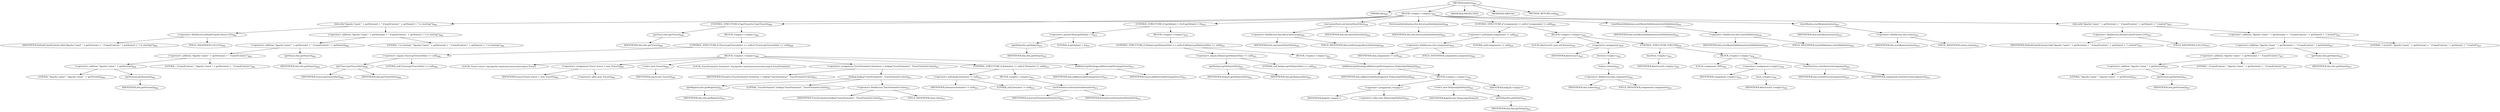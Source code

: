 digraph "doStart" {  
"1797" [label = <(METHOD,doStart)<SUB>603</SUB>> ]
"115" [label = <(PARAM,this)<SUB>603</SUB>> ]
"1798" [label = <(BLOCK,&lt;empty&gt;,&lt;empty&gt;)<SUB>603</SUB>> ]
"1799" [label = <(info,info(&quot;Apache Camel &quot; + getVersion() + &quot; (CamelContext:&quot; + getName() + &quot;) is starting&quot;))<SUB>604</SUB>> ]
"1800" [label = <(&lt;operator&gt;.fieldAccess,DefaultCamelContext.LOG)<SUB>604</SUB>> ]
"1801" [label = <(IDENTIFIER,DefaultCamelContext,info(&quot;Apache Camel &quot; + getVersion() + &quot; (CamelContext:&quot; + getName() + &quot;) is starting&quot;))<SUB>604</SUB>> ]
"1802" [label = <(FIELD_IDENTIFIER,LOG,LOG)<SUB>604</SUB>> ]
"1803" [label = <(&lt;operator&gt;.addition,&quot;Apache Camel &quot; + getVersion() + &quot; (CamelContext:&quot; + getName() + &quot;) is starting&quot;)<SUB>604</SUB>> ]
"1804" [label = <(&lt;operator&gt;.addition,&quot;Apache Camel &quot; + getVersion() + &quot; (CamelContext:&quot; + getName())<SUB>604</SUB>> ]
"1805" [label = <(&lt;operator&gt;.addition,&quot;Apache Camel &quot; + getVersion() + &quot; (CamelContext:&quot;)<SUB>604</SUB>> ]
"1806" [label = <(&lt;operator&gt;.addition,&quot;Apache Camel &quot; + getVersion())<SUB>604</SUB>> ]
"1807" [label = <(LITERAL,&quot;Apache Camel &quot;,&quot;Apache Camel &quot; + getVersion())<SUB>604</SUB>> ]
"1808" [label = <(getVersion,getVersion())<SUB>604</SUB>> ]
"114" [label = <(IDENTIFIER,this,getVersion())<SUB>604</SUB>> ]
"1809" [label = <(LITERAL,&quot; (CamelContext:&quot;,&quot;Apache Camel &quot; + getVersion() + &quot; (CamelContext:&quot;)<SUB>604</SUB>> ]
"1810" [label = <(getName,this.getName())<SUB>604</SUB>> ]
"116" [label = <(IDENTIFIER,this,this.getName())<SUB>604</SUB>> ]
"1811" [label = <(LITERAL,&quot;) is starting&quot;,&quot;Apache Camel &quot; + getVersion() + &quot; (CamelContext:&quot; + getName() + &quot;) is starting&quot;)<SUB>604</SUB>> ]
"1812" [label = <(CONTROL_STRUCTURE,if (getTrace()),if (getTrace()))<SUB>606</SUB>> ]
"1813" [label = <(getTrace,this.getTrace())<SUB>606</SUB>> ]
"117" [label = <(IDENTIFIER,this,this.getTrace())<SUB>606</SUB>> ]
"1814" [label = <(BLOCK,&lt;empty&gt;,&lt;empty&gt;)<SUB>606</SUB>> ]
"1815" [label = <(CONTROL_STRUCTURE,if (Tracer.getTracer(this) == null),if (Tracer.getTracer(this) == null))<SUB>608</SUB>> ]
"1816" [label = <(&lt;operator&gt;.equals,Tracer.getTracer(this) == null)<SUB>608</SUB>> ]
"1817" [label = <(getTracer,getTracer(this))<SUB>608</SUB>> ]
"1818" [label = <(IDENTIFIER,Tracer,getTracer(this))<SUB>608</SUB>> ]
"118" [label = <(IDENTIFIER,this,getTracer(this))<SUB>608</SUB>> ]
"1819" [label = <(LITERAL,null,Tracer.getTracer(this) == null)<SUB>608</SUB>> ]
"1820" [label = <(BLOCK,&lt;empty&gt;,&lt;empty&gt;)<SUB>608</SUB>> ]
"120" [label = <(LOCAL,Tracer tracer: org.apache.camel.processor.interceptor.Tracer)> ]
"1821" [label = <(&lt;operator&gt;.assignment,Tracer tracer = new Tracer())<SUB>609</SUB>> ]
"1822" [label = <(IDENTIFIER,tracer,Tracer tracer = new Tracer())<SUB>609</SUB>> ]
"1823" [label = <(&lt;operator&gt;.alloc,new Tracer())<SUB>609</SUB>> ]
"1824" [label = <(&lt;init&gt;,new Tracer())<SUB>609</SUB>> ]
"119" [label = <(IDENTIFIER,tracer,new Tracer())<SUB>609</SUB>> ]
"1825" [label = <(LOCAL,TraceFormatter formatter: org.apache.camel.processor.interceptor.TraceFormatter)> ]
"1826" [label = <(&lt;operator&gt;.assignment,TraceFormatter formatter = lookup(&quot;traceFormatter&quot;, TraceFormatter.class))<SUB>611</SUB>> ]
"1827" [label = <(IDENTIFIER,formatter,TraceFormatter formatter = lookup(&quot;traceFormatter&quot;, TraceFormatter.class))<SUB>611</SUB>> ]
"1828" [label = <(lookup,lookup(&quot;traceFormatter&quot;, TraceFormatter.class))<SUB>611</SUB>> ]
"1829" [label = <(getRegistry,this.getRegistry())<SUB>611</SUB>> ]
"121" [label = <(IDENTIFIER,this,this.getRegistry())<SUB>611</SUB>> ]
"1830" [label = <(LITERAL,&quot;traceFormatter&quot;,lookup(&quot;traceFormatter&quot;, TraceFormatter.class))<SUB>611</SUB>> ]
"1831" [label = <(&lt;operator&gt;.fieldAccess,TraceFormatter.class)<SUB>611</SUB>> ]
"1832" [label = <(IDENTIFIER,TraceFormatter,lookup(&quot;traceFormatter&quot;, TraceFormatter.class))<SUB>611</SUB>> ]
"1833" [label = <(FIELD_IDENTIFIER,class,class)<SUB>611</SUB>> ]
"1834" [label = <(CONTROL_STRUCTURE,if (formatter != null),if (formatter != null))<SUB>612</SUB>> ]
"1835" [label = <(&lt;operator&gt;.notEquals,formatter != null)<SUB>612</SUB>> ]
"1836" [label = <(IDENTIFIER,formatter,formatter != null)<SUB>612</SUB>> ]
"1837" [label = <(LITERAL,null,formatter != null)<SUB>612</SUB>> ]
"1838" [label = <(BLOCK,&lt;empty&gt;,&lt;empty&gt;)<SUB>612</SUB>> ]
"1839" [label = <(setFormatter,setFormatter(formatter))<SUB>613</SUB>> ]
"1840" [label = <(IDENTIFIER,tracer,setFormatter(formatter))<SUB>613</SUB>> ]
"1841" [label = <(IDENTIFIER,formatter,setFormatter(formatter))<SUB>613</SUB>> ]
"1842" [label = <(addInterceptStrategy,addInterceptStrategy(tracer))<SUB>615</SUB>> ]
"122" [label = <(IDENTIFIER,this,addInterceptStrategy(tracer))<SUB>615</SUB>> ]
"1843" [label = <(IDENTIFIER,tracer,addInterceptStrategy(tracer))<SUB>615</SUB>> ]
"1844" [label = <(CONTROL_STRUCTURE,if (getDelay() &gt; 0),if (getDelay() &gt; 0))<SUB>619</SUB>> ]
"1845" [label = <(&lt;operator&gt;.greaterThan,getDelay() &gt; 0)<SUB>619</SUB>> ]
"1846" [label = <(getDelay,this.getDelay())<SUB>619</SUB>> ]
"123" [label = <(IDENTIFIER,this,this.getDelay())<SUB>619</SUB>> ]
"1847" [label = <(LITERAL,0,getDelay() &gt; 0)<SUB>619</SUB>> ]
"1848" [label = <(BLOCK,&lt;empty&gt;,&lt;empty&gt;)<SUB>619</SUB>> ]
"1849" [label = <(CONTROL_STRUCTURE,if (Delayer.getDelayer(this) == null),if (Delayer.getDelayer(this) == null))<SUB>621</SUB>> ]
"1850" [label = <(&lt;operator&gt;.equals,Delayer.getDelayer(this) == null)<SUB>621</SUB>> ]
"1851" [label = <(getDelayer,getDelayer(this))<SUB>621</SUB>> ]
"1852" [label = <(IDENTIFIER,Delayer,getDelayer(this))<SUB>621</SUB>> ]
"124" [label = <(IDENTIFIER,this,getDelayer(this))<SUB>621</SUB>> ]
"1853" [label = <(LITERAL,null,Delayer.getDelayer(this) == null)<SUB>621</SUB>> ]
"1854" [label = <(BLOCK,&lt;empty&gt;,&lt;empty&gt;)<SUB>621</SUB>> ]
"1855" [label = <(addInterceptStrategy,addInterceptStrategy(new Delayer(getDelay())))<SUB>622</SUB>> ]
"126" [label = <(IDENTIFIER,this,addInterceptStrategy(new Delayer(getDelay())))<SUB>622</SUB>> ]
"1856" [label = <(BLOCK,&lt;empty&gt;,&lt;empty&gt;)<SUB>622</SUB>> ]
"1857" [label = <(&lt;operator&gt;.assignment,&lt;empty&gt;)> ]
"1858" [label = <(IDENTIFIER,$obj29,&lt;empty&gt;)> ]
"1859" [label = <(&lt;operator&gt;.alloc,new Delayer(getDelay()))<SUB>622</SUB>> ]
"1860" [label = <(&lt;init&gt;,new Delayer(getDelay()))<SUB>622</SUB>> ]
"1861" [label = <(IDENTIFIER,$obj29,new Delayer(getDelay()))> ]
"1862" [label = <(getDelay,this.getDelay())<SUB>622</SUB>> ]
"125" [label = <(IDENTIFIER,this,this.getDelay())<SUB>622</SUB>> ]
"1863" [label = <(IDENTIFIER,$obj29,&lt;empty&gt;)> ]
"1864" [label = <(onContextStart,onContextStart(this))<SUB>626</SUB>> ]
"1865" [label = <(&lt;operator&gt;.fieldAccess,this.lifecycleStrategy)<SUB>626</SUB>> ]
"1866" [label = <(IDENTIFIER,this,onContextStart(this))<SUB>626</SUB>> ]
"1867" [label = <(FIELD_IDENTIFIER,lifecycleStrategy,lifecycleStrategy)<SUB>626</SUB>> ]
"127" [label = <(IDENTIFIER,this,onContextStart(this))<SUB>626</SUB>> ]
"1868" [label = <(forceLazyInitialization,this.forceLazyInitialization())<SUB>628</SUB>> ]
"128" [label = <(IDENTIFIER,this,this.forceLazyInitialization())<SUB>628</SUB>> ]
"1869" [label = <(CONTROL_STRUCTURE,if (components != null),if (components != null))<SUB>629</SUB>> ]
"1870" [label = <(&lt;operator&gt;.notEquals,components != null)<SUB>629</SUB>> ]
"1871" [label = <(&lt;operator&gt;.fieldAccess,this.components)<SUB>629</SUB>> ]
"1872" [label = <(IDENTIFIER,this,components != null)<SUB>629</SUB>> ]
"1873" [label = <(FIELD_IDENTIFIER,components,components)<SUB>629</SUB>> ]
"1874" [label = <(LITERAL,null,components != null)<SUB>629</SUB>> ]
"1875" [label = <(BLOCK,&lt;empty&gt;,&lt;empty&gt;)<SUB>629</SUB>> ]
"1876" [label = <(LOCAL,$iterLocal3: java.util.Iterator)<SUB>630</SUB>> ]
"1877" [label = <(&lt;operator&gt;.assignment,)<SUB>630</SUB>> ]
"1878" [label = <(IDENTIFIER,$iterLocal3,)<SUB>630</SUB>> ]
"1879" [label = <(iterator,&lt;empty&gt;)<SUB>630</SUB>> ]
"1880" [label = <(values,values())<SUB>630</SUB>> ]
"1881" [label = <(&lt;operator&gt;.fieldAccess,this.components)<SUB>630</SUB>> ]
"1882" [label = <(IDENTIFIER,this,values())<SUB>630</SUB>> ]
"1883" [label = <(FIELD_IDENTIFIER,components,components)<SUB>630</SUB>> ]
"1884" [label = <(CONTROL_STRUCTURE,FOR,FOR)<SUB>630</SUB>> ]
"1885" [label = <(hasNext,&lt;empty&gt;)<SUB>630</SUB>> ]
"1886" [label = <(IDENTIFIER,$iterLocal3,&lt;empty&gt;)<SUB>630</SUB>> ]
"1887" [label = <(BLOCK,&lt;empty&gt;,&lt;empty&gt;)<SUB>630</SUB>> ]
"1888" [label = <(LOCAL,component: ANY)<SUB>630</SUB>> ]
"1889" [label = <(&lt;operator&gt;.assignment,&lt;empty&gt;)<SUB>630</SUB>> ]
"1890" [label = <(IDENTIFIER,component,&lt;empty&gt;)<SUB>630</SUB>> ]
"1891" [label = <(next,&lt;empty&gt;)<SUB>630</SUB>> ]
"1892" [label = <(IDENTIFIER,$iterLocal3,&lt;empty&gt;)<SUB>630</SUB>> ]
"1893" [label = <(startServices,startServices(component))<SUB>631</SUB>> ]
"129" [label = <(IDENTIFIER,this,startServices(component))<SUB>631</SUB>> ]
"1894" [label = <(IDENTIFIER,component,startServices(component))<SUB>631</SUB>> ]
"1895" [label = <(startRouteDefinitions,startRouteDefinitions(routeDefinitions))<SUB>634</SUB>> ]
"130" [label = <(IDENTIFIER,this,startRouteDefinitions(routeDefinitions))<SUB>634</SUB>> ]
"1896" [label = <(&lt;operator&gt;.fieldAccess,this.routeDefinitions)<SUB>634</SUB>> ]
"1897" [label = <(IDENTIFIER,this,startRouteDefinitions(routeDefinitions))<SUB>634</SUB>> ]
"1898" [label = <(FIELD_IDENTIFIER,routeDefinitions,routeDefinitions)<SUB>634</SUB>> ]
"1899" [label = <(startRoutes,startRoutes(routes))<SUB>635</SUB>> ]
"131" [label = <(IDENTIFIER,this,startRoutes(routes))<SUB>635</SUB>> ]
"1900" [label = <(&lt;operator&gt;.fieldAccess,this.routes)<SUB>635</SUB>> ]
"1901" [label = <(IDENTIFIER,this,startRoutes(routes))<SUB>635</SUB>> ]
"1902" [label = <(FIELD_IDENTIFIER,routes,routes)<SUB>635</SUB>> ]
"1903" [label = <(info,info(&quot;Apache Camel &quot; + getVersion() + &quot; (CamelContext:&quot; + getName() + &quot;) started&quot;))<SUB>637</SUB>> ]
"1904" [label = <(&lt;operator&gt;.fieldAccess,DefaultCamelContext.LOG)<SUB>637</SUB>> ]
"1905" [label = <(IDENTIFIER,DefaultCamelContext,info(&quot;Apache Camel &quot; + getVersion() + &quot; (CamelContext:&quot; + getName() + &quot;) started&quot;))<SUB>637</SUB>> ]
"1906" [label = <(FIELD_IDENTIFIER,LOG,LOG)<SUB>637</SUB>> ]
"1907" [label = <(&lt;operator&gt;.addition,&quot;Apache Camel &quot; + getVersion() + &quot; (CamelContext:&quot; + getName() + &quot;) started&quot;)<SUB>637</SUB>> ]
"1908" [label = <(&lt;operator&gt;.addition,&quot;Apache Camel &quot; + getVersion() + &quot; (CamelContext:&quot; + getName())<SUB>637</SUB>> ]
"1909" [label = <(&lt;operator&gt;.addition,&quot;Apache Camel &quot; + getVersion() + &quot; (CamelContext:&quot;)<SUB>637</SUB>> ]
"1910" [label = <(&lt;operator&gt;.addition,&quot;Apache Camel &quot; + getVersion())<SUB>637</SUB>> ]
"1911" [label = <(LITERAL,&quot;Apache Camel &quot;,&quot;Apache Camel &quot; + getVersion())<SUB>637</SUB>> ]
"1912" [label = <(getVersion,getVersion())<SUB>637</SUB>> ]
"132" [label = <(IDENTIFIER,this,getVersion())<SUB>637</SUB>> ]
"1913" [label = <(LITERAL,&quot; (CamelContext:&quot;,&quot;Apache Camel &quot; + getVersion() + &quot; (CamelContext:&quot;)<SUB>637</SUB>> ]
"1914" [label = <(getName,this.getName())<SUB>637</SUB>> ]
"133" [label = <(IDENTIFIER,this,this.getName())<SUB>637</SUB>> ]
"1915" [label = <(LITERAL,&quot;) started&quot;,&quot;Apache Camel &quot; + getVersion() + &quot; (CamelContext:&quot; + getName() + &quot;) started&quot;)<SUB>637</SUB>> ]
"1916" [label = <(MODIFIER,PROTECTED)> ]
"1917" [label = <(MODIFIER,VIRTUAL)> ]
"1918" [label = <(METHOD_RETURN,void)<SUB>603</SUB>> ]
  "1797" -> "115" 
  "1797" -> "1798" 
  "1797" -> "1916" 
  "1797" -> "1917" 
  "1797" -> "1918" 
  "1798" -> "1799" 
  "1798" -> "1812" 
  "1798" -> "1844" 
  "1798" -> "1864" 
  "1798" -> "1868" 
  "1798" -> "1869" 
  "1798" -> "1895" 
  "1798" -> "1899" 
  "1798" -> "1903" 
  "1799" -> "1800" 
  "1799" -> "1803" 
  "1800" -> "1801" 
  "1800" -> "1802" 
  "1803" -> "1804" 
  "1803" -> "1811" 
  "1804" -> "1805" 
  "1804" -> "1810" 
  "1805" -> "1806" 
  "1805" -> "1809" 
  "1806" -> "1807" 
  "1806" -> "1808" 
  "1808" -> "114" 
  "1810" -> "116" 
  "1812" -> "1813" 
  "1812" -> "1814" 
  "1813" -> "117" 
  "1814" -> "1815" 
  "1815" -> "1816" 
  "1815" -> "1820" 
  "1816" -> "1817" 
  "1816" -> "1819" 
  "1817" -> "1818" 
  "1817" -> "118" 
  "1820" -> "120" 
  "1820" -> "1821" 
  "1820" -> "1824" 
  "1820" -> "1825" 
  "1820" -> "1826" 
  "1820" -> "1834" 
  "1820" -> "1842" 
  "1821" -> "1822" 
  "1821" -> "1823" 
  "1824" -> "119" 
  "1826" -> "1827" 
  "1826" -> "1828" 
  "1828" -> "1829" 
  "1828" -> "1830" 
  "1828" -> "1831" 
  "1829" -> "121" 
  "1831" -> "1832" 
  "1831" -> "1833" 
  "1834" -> "1835" 
  "1834" -> "1838" 
  "1835" -> "1836" 
  "1835" -> "1837" 
  "1838" -> "1839" 
  "1839" -> "1840" 
  "1839" -> "1841" 
  "1842" -> "122" 
  "1842" -> "1843" 
  "1844" -> "1845" 
  "1844" -> "1848" 
  "1845" -> "1846" 
  "1845" -> "1847" 
  "1846" -> "123" 
  "1848" -> "1849" 
  "1849" -> "1850" 
  "1849" -> "1854" 
  "1850" -> "1851" 
  "1850" -> "1853" 
  "1851" -> "1852" 
  "1851" -> "124" 
  "1854" -> "1855" 
  "1855" -> "126" 
  "1855" -> "1856" 
  "1856" -> "1857" 
  "1856" -> "1860" 
  "1856" -> "1863" 
  "1857" -> "1858" 
  "1857" -> "1859" 
  "1860" -> "1861" 
  "1860" -> "1862" 
  "1862" -> "125" 
  "1864" -> "1865" 
  "1864" -> "127" 
  "1865" -> "1866" 
  "1865" -> "1867" 
  "1868" -> "128" 
  "1869" -> "1870" 
  "1869" -> "1875" 
  "1870" -> "1871" 
  "1870" -> "1874" 
  "1871" -> "1872" 
  "1871" -> "1873" 
  "1875" -> "1876" 
  "1875" -> "1877" 
  "1875" -> "1884" 
  "1877" -> "1878" 
  "1877" -> "1879" 
  "1879" -> "1880" 
  "1880" -> "1881" 
  "1881" -> "1882" 
  "1881" -> "1883" 
  "1884" -> "1885" 
  "1884" -> "1887" 
  "1885" -> "1886" 
  "1887" -> "1888" 
  "1887" -> "1889" 
  "1887" -> "1893" 
  "1889" -> "1890" 
  "1889" -> "1891" 
  "1891" -> "1892" 
  "1893" -> "129" 
  "1893" -> "1894" 
  "1895" -> "130" 
  "1895" -> "1896" 
  "1896" -> "1897" 
  "1896" -> "1898" 
  "1899" -> "131" 
  "1899" -> "1900" 
  "1900" -> "1901" 
  "1900" -> "1902" 
  "1903" -> "1904" 
  "1903" -> "1907" 
  "1904" -> "1905" 
  "1904" -> "1906" 
  "1907" -> "1908" 
  "1907" -> "1915" 
  "1908" -> "1909" 
  "1908" -> "1914" 
  "1909" -> "1910" 
  "1909" -> "1913" 
  "1910" -> "1911" 
  "1910" -> "1912" 
  "1912" -> "132" 
  "1914" -> "133" 
}
